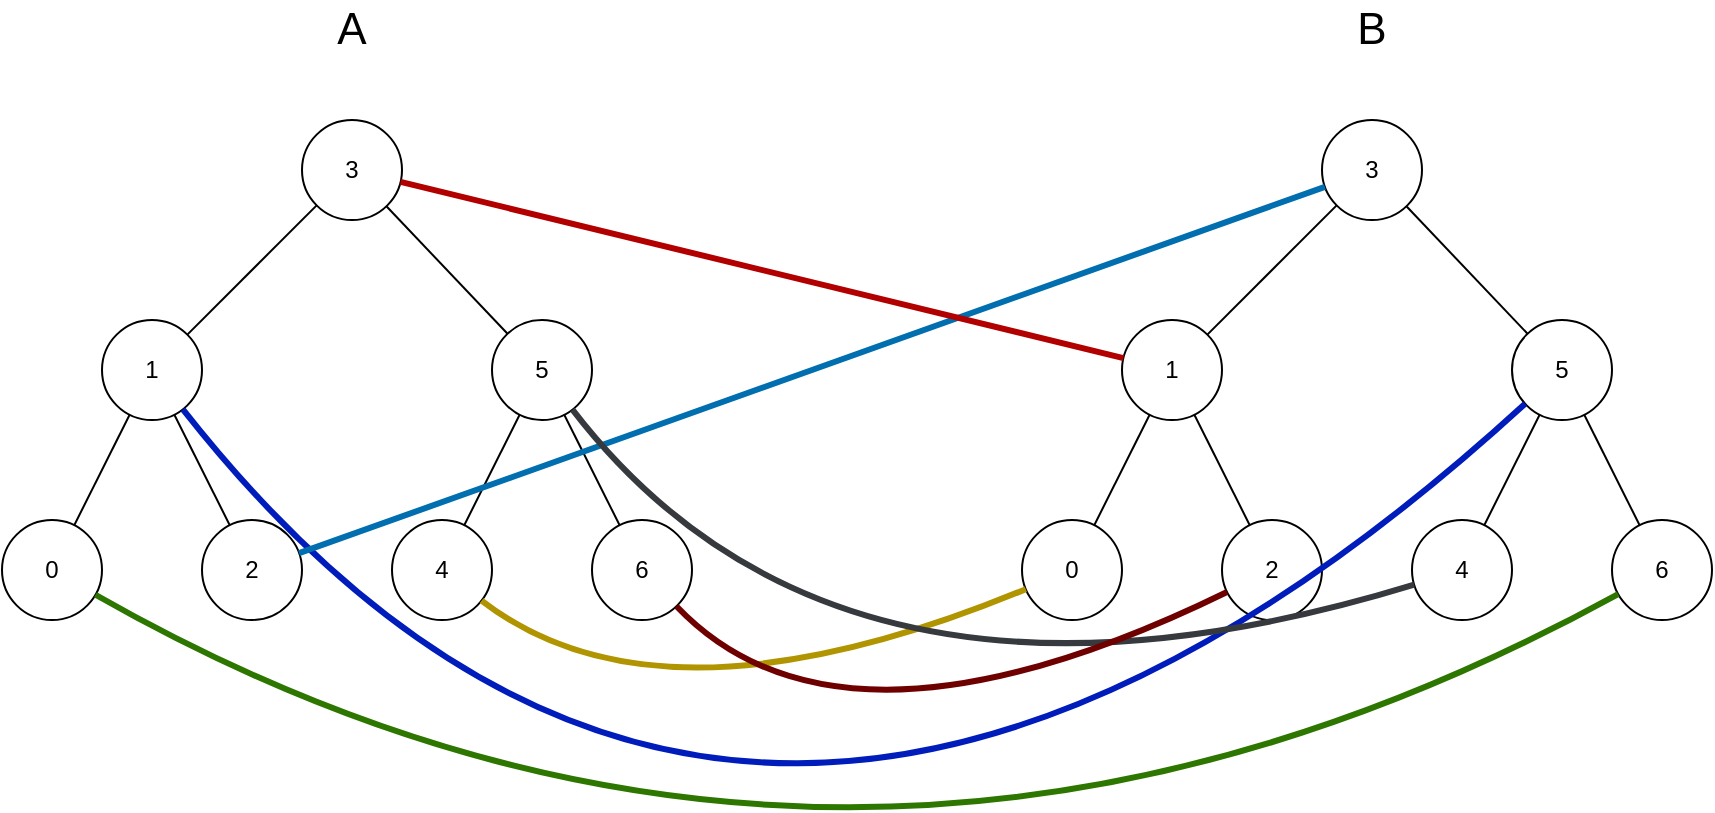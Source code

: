 <mxfile version="20.8.16" type="device"><diagram name="Page-1" id="XtLxVLZjbir1pLWrPofs"><mxGraphModel dx="1434" dy="849" grid="1" gridSize="10" guides="1" tooltips="1" connect="1" arrows="1" fold="1" page="1" pageScale="1" pageWidth="850" pageHeight="1100" math="0" shadow="0"><root><mxCell id="0"/><mxCell id="1" parent="0"/><mxCell id="TK4S2It5wgBxtZBaVFBN-1" value="0" style="ellipse;whiteSpace=wrap;html=1;aspect=fixed;" parent="1" vertex="1"><mxGeometry x="130" y="550" width="50" height="50" as="geometry"/></mxCell><mxCell id="TK4S2It5wgBxtZBaVFBN-6" value="2" style="ellipse;whiteSpace=wrap;html=1;aspect=fixed;" parent="1" vertex="1"><mxGeometry x="230" y="550" width="50" height="50" as="geometry"/></mxCell><mxCell id="TK4S2It5wgBxtZBaVFBN-7" value="1" style="ellipse;whiteSpace=wrap;html=1;aspect=fixed;" parent="1" vertex="1"><mxGeometry x="180" y="450" width="50" height="50" as="geometry"/></mxCell><mxCell id="TK4S2It5wgBxtZBaVFBN-9" value="3" style="ellipse;whiteSpace=wrap;html=1;aspect=fixed;" parent="1" vertex="1"><mxGeometry x="280" y="350" width="50" height="50" as="geometry"/></mxCell><mxCell id="TK4S2It5wgBxtZBaVFBN-10" value="5" style="ellipse;whiteSpace=wrap;html=1;aspect=fixed;" parent="1" vertex="1"><mxGeometry x="375" y="450" width="50" height="50" as="geometry"/></mxCell><mxCell id="TK4S2It5wgBxtZBaVFBN-11" value="4" style="ellipse;whiteSpace=wrap;html=1;aspect=fixed;" parent="1" vertex="1"><mxGeometry x="325" y="550" width="50" height="50" as="geometry"/></mxCell><mxCell id="TK4S2It5wgBxtZBaVFBN-15" value="" style="endArrow=none;html=1;rounded=0;" parent="1" source="TK4S2It5wgBxtZBaVFBN-7" target="TK4S2It5wgBxtZBaVFBN-9" edge="1"><mxGeometry width="50" height="50" relative="1" as="geometry"><mxPoint x="390" y="550" as="sourcePoint"/><mxPoint x="440" y="500" as="targetPoint"/></mxGeometry></mxCell><mxCell id="TK4S2It5wgBxtZBaVFBN-16" value="" style="endArrow=none;html=1;rounded=0;" parent="1" source="TK4S2It5wgBxtZBaVFBN-10" target="TK4S2It5wgBxtZBaVFBN-9" edge="1"><mxGeometry width="50" height="50" relative="1" as="geometry"><mxPoint x="223" y="467" as="sourcePoint"/><mxPoint x="287" y="403" as="targetPoint"/></mxGeometry></mxCell><mxCell id="TK4S2It5wgBxtZBaVFBN-17" value="" style="endArrow=none;html=1;rounded=0;" parent="1" source="TK4S2It5wgBxtZBaVFBN-11" target="TK4S2It5wgBxtZBaVFBN-10" edge="1"><mxGeometry width="50" height="50" relative="1" as="geometry"><mxPoint x="387" y="467" as="sourcePoint"/><mxPoint x="323" y="403" as="targetPoint"/></mxGeometry></mxCell><mxCell id="TK4S2It5wgBxtZBaVFBN-18" value="" style="endArrow=none;html=1;rounded=0;" parent="1" source="TK4S2It5wgBxtZBaVFBN-6" target="TK4S2It5wgBxtZBaVFBN-7" edge="1"><mxGeometry width="50" height="50" relative="1" as="geometry"><mxPoint x="358" y="564" as="sourcePoint"/><mxPoint x="392" y="506" as="targetPoint"/></mxGeometry></mxCell><mxCell id="TK4S2It5wgBxtZBaVFBN-19" value="" style="endArrow=none;html=1;rounded=0;" parent="1" source="TK4S2It5wgBxtZBaVFBN-1" target="TK4S2It5wgBxtZBaVFBN-7" edge="1"><mxGeometry width="50" height="50" relative="1" as="geometry"><mxPoint x="244" y="563" as="sourcePoint"/><mxPoint x="216" y="507" as="targetPoint"/></mxGeometry></mxCell><mxCell id="TK4S2It5wgBxtZBaVFBN-20" value="6" style="ellipse;whiteSpace=wrap;html=1;aspect=fixed;" parent="1" vertex="1"><mxGeometry x="425" y="550" width="50" height="50" as="geometry"/></mxCell><mxCell id="TK4S2It5wgBxtZBaVFBN-21" value="" style="endArrow=none;html=1;rounded=0;" parent="1" source="TK4S2It5wgBxtZBaVFBN-10" target="TK4S2It5wgBxtZBaVFBN-20" edge="1"><mxGeometry width="50" height="50" relative="1" as="geometry"><mxPoint x="390" y="550" as="sourcePoint"/><mxPoint x="440" y="500" as="targetPoint"/></mxGeometry></mxCell><mxCell id="TK4S2It5wgBxtZBaVFBN-34" value="0" style="ellipse;whiteSpace=wrap;html=1;aspect=fixed;" parent="1" vertex="1"><mxGeometry x="640" y="550" width="50" height="50" as="geometry"/></mxCell><mxCell id="TK4S2It5wgBxtZBaVFBN-35" value="2" style="ellipse;whiteSpace=wrap;html=1;aspect=fixed;" parent="1" vertex="1"><mxGeometry x="740" y="550" width="50" height="50" as="geometry"/></mxCell><mxCell id="TK4S2It5wgBxtZBaVFBN-36" value="1" style="ellipse;whiteSpace=wrap;html=1;aspect=fixed;" parent="1" vertex="1"><mxGeometry x="690" y="450" width="50" height="50" as="geometry"/></mxCell><mxCell id="TK4S2It5wgBxtZBaVFBN-37" value="3" style="ellipse;whiteSpace=wrap;html=1;aspect=fixed;" parent="1" vertex="1"><mxGeometry x="790" y="350" width="50" height="50" as="geometry"/></mxCell><mxCell id="TK4S2It5wgBxtZBaVFBN-38" value="5" style="ellipse;whiteSpace=wrap;html=1;aspect=fixed;" parent="1" vertex="1"><mxGeometry x="885" y="450" width="50" height="50" as="geometry"/></mxCell><mxCell id="TK4S2It5wgBxtZBaVFBN-39" value="4" style="ellipse;whiteSpace=wrap;html=1;aspect=fixed;" parent="1" vertex="1"><mxGeometry x="835" y="550" width="50" height="50" as="geometry"/></mxCell><mxCell id="TK4S2It5wgBxtZBaVFBN-40" value="" style="endArrow=none;html=1;rounded=0;" parent="1" source="TK4S2It5wgBxtZBaVFBN-36" target="TK4S2It5wgBxtZBaVFBN-37" edge="1"><mxGeometry width="50" height="50" relative="1" as="geometry"><mxPoint x="900" y="550" as="sourcePoint"/><mxPoint x="950" y="500" as="targetPoint"/></mxGeometry></mxCell><mxCell id="TK4S2It5wgBxtZBaVFBN-41" value="" style="endArrow=none;html=1;rounded=0;" parent="1" source="TK4S2It5wgBxtZBaVFBN-38" target="TK4S2It5wgBxtZBaVFBN-37" edge="1"><mxGeometry width="50" height="50" relative="1" as="geometry"><mxPoint x="733" y="467" as="sourcePoint"/><mxPoint x="797" y="403" as="targetPoint"/></mxGeometry></mxCell><mxCell id="TK4S2It5wgBxtZBaVFBN-42" value="" style="endArrow=none;html=1;rounded=0;" parent="1" source="TK4S2It5wgBxtZBaVFBN-39" target="TK4S2It5wgBxtZBaVFBN-38" edge="1"><mxGeometry width="50" height="50" relative="1" as="geometry"><mxPoint x="897" y="467" as="sourcePoint"/><mxPoint x="833" y="403" as="targetPoint"/></mxGeometry></mxCell><mxCell id="TK4S2It5wgBxtZBaVFBN-43" value="" style="endArrow=none;html=1;rounded=0;" parent="1" source="TK4S2It5wgBxtZBaVFBN-35" target="TK4S2It5wgBxtZBaVFBN-36" edge="1"><mxGeometry width="50" height="50" relative="1" as="geometry"><mxPoint x="868" y="564" as="sourcePoint"/><mxPoint x="902" y="506" as="targetPoint"/></mxGeometry></mxCell><mxCell id="TK4S2It5wgBxtZBaVFBN-44" value="" style="endArrow=none;html=1;rounded=0;" parent="1" source="TK4S2It5wgBxtZBaVFBN-34" target="TK4S2It5wgBxtZBaVFBN-36" edge="1"><mxGeometry width="50" height="50" relative="1" as="geometry"><mxPoint x="754" y="563" as="sourcePoint"/><mxPoint x="726" y="507" as="targetPoint"/></mxGeometry></mxCell><mxCell id="TK4S2It5wgBxtZBaVFBN-45" value="6" style="ellipse;whiteSpace=wrap;html=1;aspect=fixed;" parent="1" vertex="1"><mxGeometry x="935" y="550" width="50" height="50" as="geometry"/></mxCell><mxCell id="TK4S2It5wgBxtZBaVFBN-46" value="" style="endArrow=none;html=1;rounded=0;" parent="1" source="TK4S2It5wgBxtZBaVFBN-38" target="TK4S2It5wgBxtZBaVFBN-45" edge="1"><mxGeometry width="50" height="50" relative="1" as="geometry"><mxPoint x="900" y="550" as="sourcePoint"/><mxPoint x="950" y="500" as="targetPoint"/></mxGeometry></mxCell><mxCell id="TK4S2It5wgBxtZBaVFBN-48" value="" style="endArrow=none;html=1;strokeWidth=3;rounded=0;curved=1;fillColor=#0050ef;strokeColor=#001DBC;" parent="1" source="TK4S2It5wgBxtZBaVFBN-7" target="TK4S2It5wgBxtZBaVFBN-38" edge="1"><mxGeometry width="50" height="50" relative="1" as="geometry"><mxPoint x="430" y="550" as="sourcePoint"/><mxPoint x="480" y="500" as="targetPoint"/><Array as="points"><mxPoint x="500" y="850"/></Array></mxGeometry></mxCell><mxCell id="TK4S2It5wgBxtZBaVFBN-49" value="" style="endArrow=none;html=1;strokeWidth=3;rounded=0;curved=1;fillColor=#1ba1e2;strokeColor=#006EAF;" parent="1" source="TK4S2It5wgBxtZBaVFBN-6" target="TK4S2It5wgBxtZBaVFBN-37" edge="1"><mxGeometry width="50" height="50" relative="1" as="geometry"><mxPoint x="430" y="550" as="sourcePoint"/><mxPoint x="480" y="500" as="targetPoint"/></mxGeometry></mxCell><mxCell id="TK4S2It5wgBxtZBaVFBN-50" value="" style="endArrow=none;html=1;strokeWidth=3;rounded=0;curved=1;fillColor=#e51400;strokeColor=#B20000;" parent="1" source="TK4S2It5wgBxtZBaVFBN-9" target="TK4S2It5wgBxtZBaVFBN-36" edge="1"><mxGeometry width="50" height="50" relative="1" as="geometry"><mxPoint x="430" y="550" as="sourcePoint"/><mxPoint x="480" y="500" as="targetPoint"/></mxGeometry></mxCell><mxCell id="TK4S2It5wgBxtZBaVFBN-51" value="" style="endArrow=none;html=1;strokeWidth=3;rounded=0;curved=1;fillColor=#e3c800;strokeColor=#B09500;" parent="1" source="TK4S2It5wgBxtZBaVFBN-11" target="TK4S2It5wgBxtZBaVFBN-34" edge="1"><mxGeometry width="50" height="50" relative="1" as="geometry"><mxPoint x="430" y="550" as="sourcePoint"/><mxPoint x="480" y="520" as="targetPoint"/><Array as="points"><mxPoint x="460" y="660"/></Array></mxGeometry></mxCell><mxCell id="TK4S2It5wgBxtZBaVFBN-53" value="" style="endArrow=none;html=1;strokeWidth=3;rounded=0;curved=1;fillColor=#ffff88;strokeColor=#36393d;" parent="1" source="TK4S2It5wgBxtZBaVFBN-10" target="TK4S2It5wgBxtZBaVFBN-39" edge="1"><mxGeometry width="50" height="50" relative="1" as="geometry"><mxPoint x="430" y="550" as="sourcePoint"/><mxPoint x="480" y="500" as="targetPoint"/><Array as="points"><mxPoint x="550" y="670"/></Array></mxGeometry></mxCell><mxCell id="TK4S2It5wgBxtZBaVFBN-54" value="" style="endArrow=none;html=1;strokeWidth=3;fillColor=#a20025;strokeColor=#6F0000;curved=1;" parent="1" source="TK4S2It5wgBxtZBaVFBN-20" target="TK4S2It5wgBxtZBaVFBN-35" edge="1"><mxGeometry width="50" height="50" relative="1" as="geometry"><mxPoint x="430" y="550" as="sourcePoint"/><mxPoint x="480" y="500" as="targetPoint"/><Array as="points"><mxPoint x="550" y="680"/></Array></mxGeometry></mxCell><mxCell id="qd__LloNMrdxU8SXsz2h-1" value="" style="endArrow=none;html=1;strokeWidth=3;curved=1;fillColor=#60a917;strokeColor=#2D7600;" parent="1" source="TK4S2It5wgBxtZBaVFBN-1" target="TK4S2It5wgBxtZBaVFBN-45" edge="1"><mxGeometry width="50" height="50" relative="1" as="geometry"><mxPoint x="490" y="560" as="sourcePoint"/><mxPoint x="540" y="510" as="targetPoint"/><Array as="points"><mxPoint x="550" y="800"/></Array></mxGeometry></mxCell><mxCell id="tq5L1RWi1muJnN_RKnBd-1" value="&lt;font style=&quot;font-size: 22px;&quot;&gt;A&lt;/font&gt;" style="text;html=1;strokeColor=none;fillColor=none;align=center;verticalAlign=middle;whiteSpace=wrap;rounded=0;" parent="1" vertex="1"><mxGeometry x="275" y="290" width="60" height="30" as="geometry"/></mxCell><mxCell id="tq5L1RWi1muJnN_RKnBd-2" value="&lt;font style=&quot;font-size: 22px;&quot;&gt;B&lt;/font&gt;" style="text;html=1;strokeColor=none;fillColor=none;align=center;verticalAlign=middle;whiteSpace=wrap;rounded=0;" parent="1" vertex="1"><mxGeometry x="785" y="290" width="60" height="30" as="geometry"/></mxCell></root></mxGraphModel></diagram></mxfile>